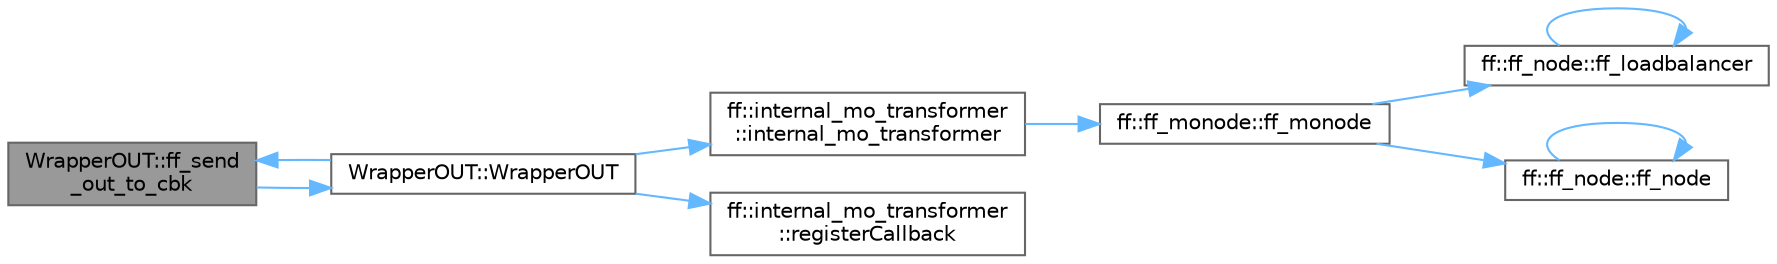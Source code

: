 digraph "WrapperOUT::ff_send_out_to_cbk"
{
 // LATEX_PDF_SIZE
  bgcolor="transparent";
  edge [fontname=Helvetica,fontsize=10,labelfontname=Helvetica,labelfontsize=10];
  node [fontname=Helvetica,fontsize=10,shape=box,height=0.2,width=0.4];
  rankdir="LR";
  Node1 [id="Node000001",label="WrapperOUT::ff_send\l_out_to_cbk",height=0.2,width=0.4,color="gray40", fillcolor="grey60", style="filled", fontcolor="black",tooltip=" "];
  Node1 -> Node2 [id="edge10_Node000001_Node000002",color="steelblue1",style="solid",tooltip=" "];
  Node2 [id="Node000002",label="WrapperOUT::WrapperOUT",height=0.2,width=0.4,color="grey40", fillcolor="white", style="filled",URL="$class_wrapper_o_u_t.html#af41e81d13ef7cbe6d614a8e3500455b2",tooltip=" "];
  Node2 -> Node1 [id="edge11_Node000002_Node000001",color="steelblue1",style="solid",tooltip=" "];
  Node2 -> Node3 [id="edge12_Node000002_Node000003",color="steelblue1",style="solid",tooltip=" "];
  Node3 [id="Node000003",label="ff::internal_mo_transformer\l::internal_mo_transformer",height=0.2,width=0.4,color="grey40", fillcolor="white", style="filled",URL="$structff_1_1internal__mo__transformer.html#a494693cf4ba35a62fa705ebd4f844d05",tooltip=" "];
  Node3 -> Node4 [id="edge13_Node000003_Node000004",color="steelblue1",style="solid",tooltip=" "];
  Node4 [id="Node000004",label="ff::ff_monode::ff_monode",height=0.2,width=0.4,color="grey40", fillcolor="white", style="filled",URL="$classff_1_1ff__monode.html#a3545a5db66030cd481f716bab5cca7c0",tooltip="Constructor"];
  Node4 -> Node5 [id="edge14_Node000004_Node000005",color="steelblue1",style="solid",tooltip=" "];
  Node5 [id="Node000005",label="ff::ff_node::ff_loadbalancer",height=0.2,width=0.4,color="grey40", fillcolor="white", style="filled",URL="$classff_1_1ff__node.html#a4507398d523881cfadefdf463bfa5962",tooltip=" "];
  Node5 -> Node5 [id="edge15_Node000005_Node000005",color="steelblue1",style="solid",tooltip=" "];
  Node4 -> Node6 [id="edge16_Node000004_Node000006",color="steelblue1",style="solid",tooltip=" "];
  Node6 [id="Node000006",label="ff::ff_node::ff_node",height=0.2,width=0.4,color="grey40", fillcolor="white", style="filled",URL="$classff_1_1ff__node.html#a53ab8b2244539766bdea3eb65cb04f9b",tooltip=" "];
  Node6 -> Node6 [id="edge17_Node000006_Node000006",color="steelblue1",style="solid",tooltip=" "];
  Node2 -> Node7 [id="edge18_Node000002_Node000007",color="steelblue1",style="solid",tooltip=" "];
  Node7 [id="Node000007",label="ff::internal_mo_transformer\l::registerCallback",height=0.2,width=0.4,color="grey40", fillcolor="white", style="filled",URL="$structff_1_1internal__mo__transformer.html#aeeb774d240926bf72840e71fe202e464",tooltip=" "];
}
